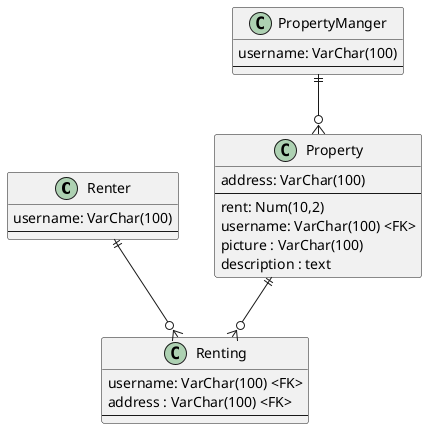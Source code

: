 @startuml

class Renter{
    username: VarChar(100)
    --
}

class Renting{
    username: VarChar(100) <FK>
    address : VarChar(100) <FK>
    --
}

class Property{
 address: VarChar(100)
 --
 rent: Num(10,2)
 username: VarChar(100) <FK>
 picture : VarChar(100)
 description : text
}

class PropertyManger{
 username: VarChar(100)
 --
}
Renter ||--o{ Renting
Property ||--o{ Renting
PropertyManger ||--o{ Property


'class User{
' username: VarChar(100)
'--
'}
'User ||--o{ Renting
'User ||--o{ Property

@enduml